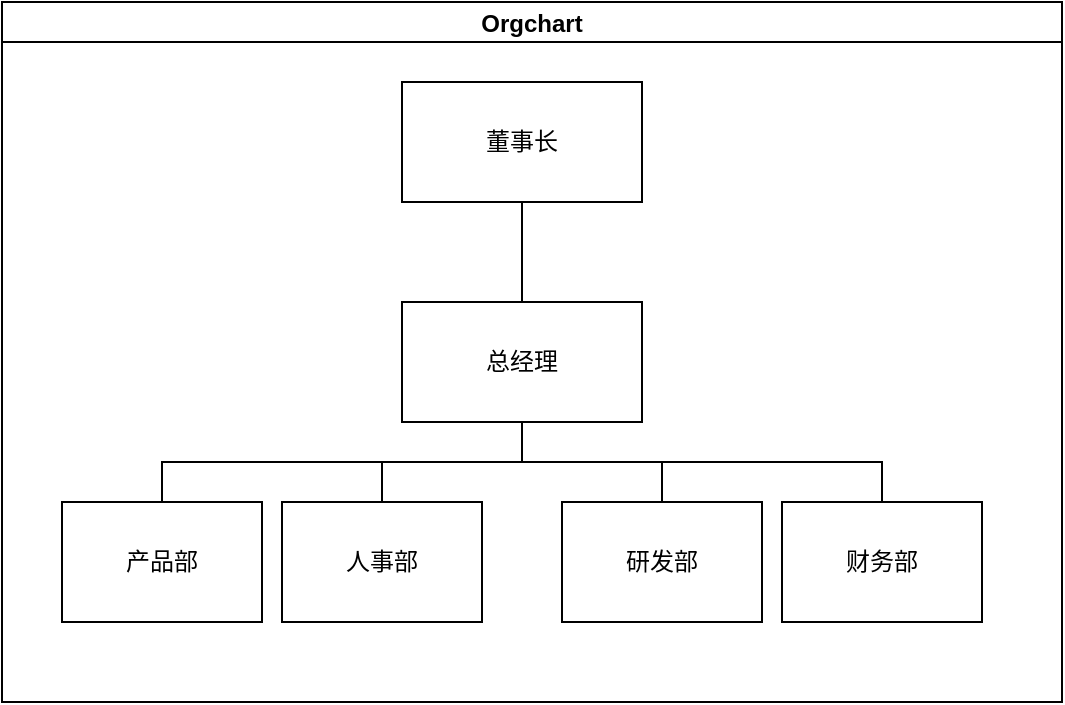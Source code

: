 <mxfile version="22.1.11" type="device">
  <diagram name="第 1 页" id="GMVusGZRlMSMawCDJXTQ">
    <mxGraphModel dx="1098" dy="828" grid="1" gridSize="10" guides="1" tooltips="1" connect="1" arrows="1" fold="1" page="1" pageScale="1" pageWidth="827" pageHeight="1169" math="0" shadow="0">
      <root>
        <mxCell id="0" />
        <mxCell id="1" parent="0" />
        <mxCell id="GfMySZy1j_qWlQhvUf_Z-1" value="Orgchart" style="swimlane;startSize=20;horizontal=1;containerType=tree;newEdgeStyle={&quot;edgeStyle&quot;:&quot;elbowEdgeStyle&quot;,&quot;startArrow&quot;:&quot;none&quot;,&quot;endArrow&quot;:&quot;none&quot;};" vertex="1" parent="1">
          <mxGeometry x="140" y="170" width="530" height="350" as="geometry" />
        </mxCell>
        <mxCell id="GfMySZy1j_qWlQhvUf_Z-2" value="" style="edgeStyle=elbowEdgeStyle;elbow=vertical;sourcePerimeterSpacing=0;targetPerimeterSpacing=0;startArrow=none;endArrow=none;rounded=0;curved=0;" edge="1" parent="GfMySZy1j_qWlQhvUf_Z-1" source="GfMySZy1j_qWlQhvUf_Z-4" target="GfMySZy1j_qWlQhvUf_Z-5">
          <mxGeometry relative="1" as="geometry" />
        </mxCell>
        <mxCell id="GfMySZy1j_qWlQhvUf_Z-3" value="" style="edgeStyle=elbowEdgeStyle;elbow=vertical;sourcePerimeterSpacing=0;targetPerimeterSpacing=0;startArrow=none;endArrow=none;rounded=0;curved=0;" edge="1" parent="GfMySZy1j_qWlQhvUf_Z-1" source="GfMySZy1j_qWlQhvUf_Z-4" target="GfMySZy1j_qWlQhvUf_Z-6">
          <mxGeometry relative="1" as="geometry" />
        </mxCell>
        <UserObject label="总经理" treeRoot="1" id="GfMySZy1j_qWlQhvUf_Z-4">
          <mxCell style="whiteSpace=wrap;html=1;align=center;treeFolding=1;treeMoving=1;newEdgeStyle={&quot;edgeStyle&quot;:&quot;elbowEdgeStyle&quot;,&quot;startArrow&quot;:&quot;none&quot;,&quot;endArrow&quot;:&quot;none&quot;};" vertex="1" parent="GfMySZy1j_qWlQhvUf_Z-1">
            <mxGeometry x="200" y="150" width="120" height="60" as="geometry" />
          </mxCell>
        </UserObject>
        <mxCell id="GfMySZy1j_qWlQhvUf_Z-5" value="人事部" style="whiteSpace=wrap;html=1;align=center;verticalAlign=middle;treeFolding=1;treeMoving=1;newEdgeStyle={&quot;edgeStyle&quot;:&quot;elbowEdgeStyle&quot;,&quot;startArrow&quot;:&quot;none&quot;,&quot;endArrow&quot;:&quot;none&quot;};" vertex="1" parent="GfMySZy1j_qWlQhvUf_Z-1">
          <mxGeometry x="140" y="250" width="100" height="60" as="geometry" />
        </mxCell>
        <mxCell id="GfMySZy1j_qWlQhvUf_Z-6" value="研发部" style="whiteSpace=wrap;html=1;align=center;verticalAlign=middle;treeFolding=1;treeMoving=1;newEdgeStyle={&quot;edgeStyle&quot;:&quot;elbowEdgeStyle&quot;,&quot;startArrow&quot;:&quot;none&quot;,&quot;endArrow&quot;:&quot;none&quot;};" vertex="1" parent="GfMySZy1j_qWlQhvUf_Z-1">
          <mxGeometry x="280" y="250" width="100" height="60" as="geometry" />
        </mxCell>
        <mxCell id="GfMySZy1j_qWlQhvUf_Z-7" value="" style="edgeStyle=elbowEdgeStyle;elbow=vertical;sourcePerimeterSpacing=0;targetPerimeterSpacing=0;startArrow=none;endArrow=none;rounded=0;curved=0;" edge="1" target="GfMySZy1j_qWlQhvUf_Z-8" source="GfMySZy1j_qWlQhvUf_Z-4" parent="GfMySZy1j_qWlQhvUf_Z-1">
          <mxGeometry relative="1" as="geometry">
            <mxPoint x="550" y="510" as="sourcePoint" />
          </mxGeometry>
        </mxCell>
        <mxCell id="GfMySZy1j_qWlQhvUf_Z-8" value="产品部" style="whiteSpace=wrap;html=1;align=center;verticalAlign=middle;treeFolding=1;treeMoving=1;newEdgeStyle={&quot;edgeStyle&quot;:&quot;elbowEdgeStyle&quot;,&quot;startArrow&quot;:&quot;none&quot;,&quot;endArrow&quot;:&quot;none&quot;};" vertex="1" parent="GfMySZy1j_qWlQhvUf_Z-1">
          <mxGeometry x="30" y="250" width="100" height="60" as="geometry" />
        </mxCell>
        <mxCell id="GfMySZy1j_qWlQhvUf_Z-9" value="" style="edgeStyle=elbowEdgeStyle;elbow=vertical;sourcePerimeterSpacing=0;targetPerimeterSpacing=0;startArrow=none;endArrow=none;rounded=0;curved=0;" edge="1" target="GfMySZy1j_qWlQhvUf_Z-10" source="GfMySZy1j_qWlQhvUf_Z-4" parent="GfMySZy1j_qWlQhvUf_Z-1">
          <mxGeometry relative="1" as="geometry">
            <mxPoint x="550" y="510" as="sourcePoint" />
          </mxGeometry>
        </mxCell>
        <mxCell id="GfMySZy1j_qWlQhvUf_Z-10" value="财务部" style="whiteSpace=wrap;html=1;align=center;verticalAlign=middle;treeFolding=1;treeMoving=1;newEdgeStyle={&quot;edgeStyle&quot;:&quot;elbowEdgeStyle&quot;,&quot;startArrow&quot;:&quot;none&quot;,&quot;endArrow&quot;:&quot;none&quot;};" vertex="1" parent="GfMySZy1j_qWlQhvUf_Z-1">
          <mxGeometry x="390" y="250" width="100" height="60" as="geometry" />
        </mxCell>
        <mxCell id="GfMySZy1j_qWlQhvUf_Z-13" value="" style="edgeStyle=elbowEdgeStyle;rounded=0;orthogonalLoop=1;jettySize=auto;html=1;elbow=horizontal;startArrow=none;endArrow=none;" edge="1" source="GfMySZy1j_qWlQhvUf_Z-4" target="GfMySZy1j_qWlQhvUf_Z-14" parent="GfMySZy1j_qWlQhvUf_Z-1">
          <mxGeometry relative="1" as="geometry" />
        </mxCell>
        <UserObject label="董事长" treeRoot="1" id="GfMySZy1j_qWlQhvUf_Z-14">
          <mxCell style="whiteSpace=wrap;html=1;align=center;treeFolding=1;treeMoving=1;newEdgeStyle={&quot;edgeStyle&quot;:&quot;elbowEdgeStyle&quot;,&quot;startArrow&quot;:&quot;none&quot;,&quot;endArrow&quot;:&quot;none&quot;};" vertex="1" parent="GfMySZy1j_qWlQhvUf_Z-1">
            <mxGeometry x="200" y="40" width="120" height="60" as="geometry" />
          </mxCell>
        </UserObject>
      </root>
    </mxGraphModel>
  </diagram>
</mxfile>

